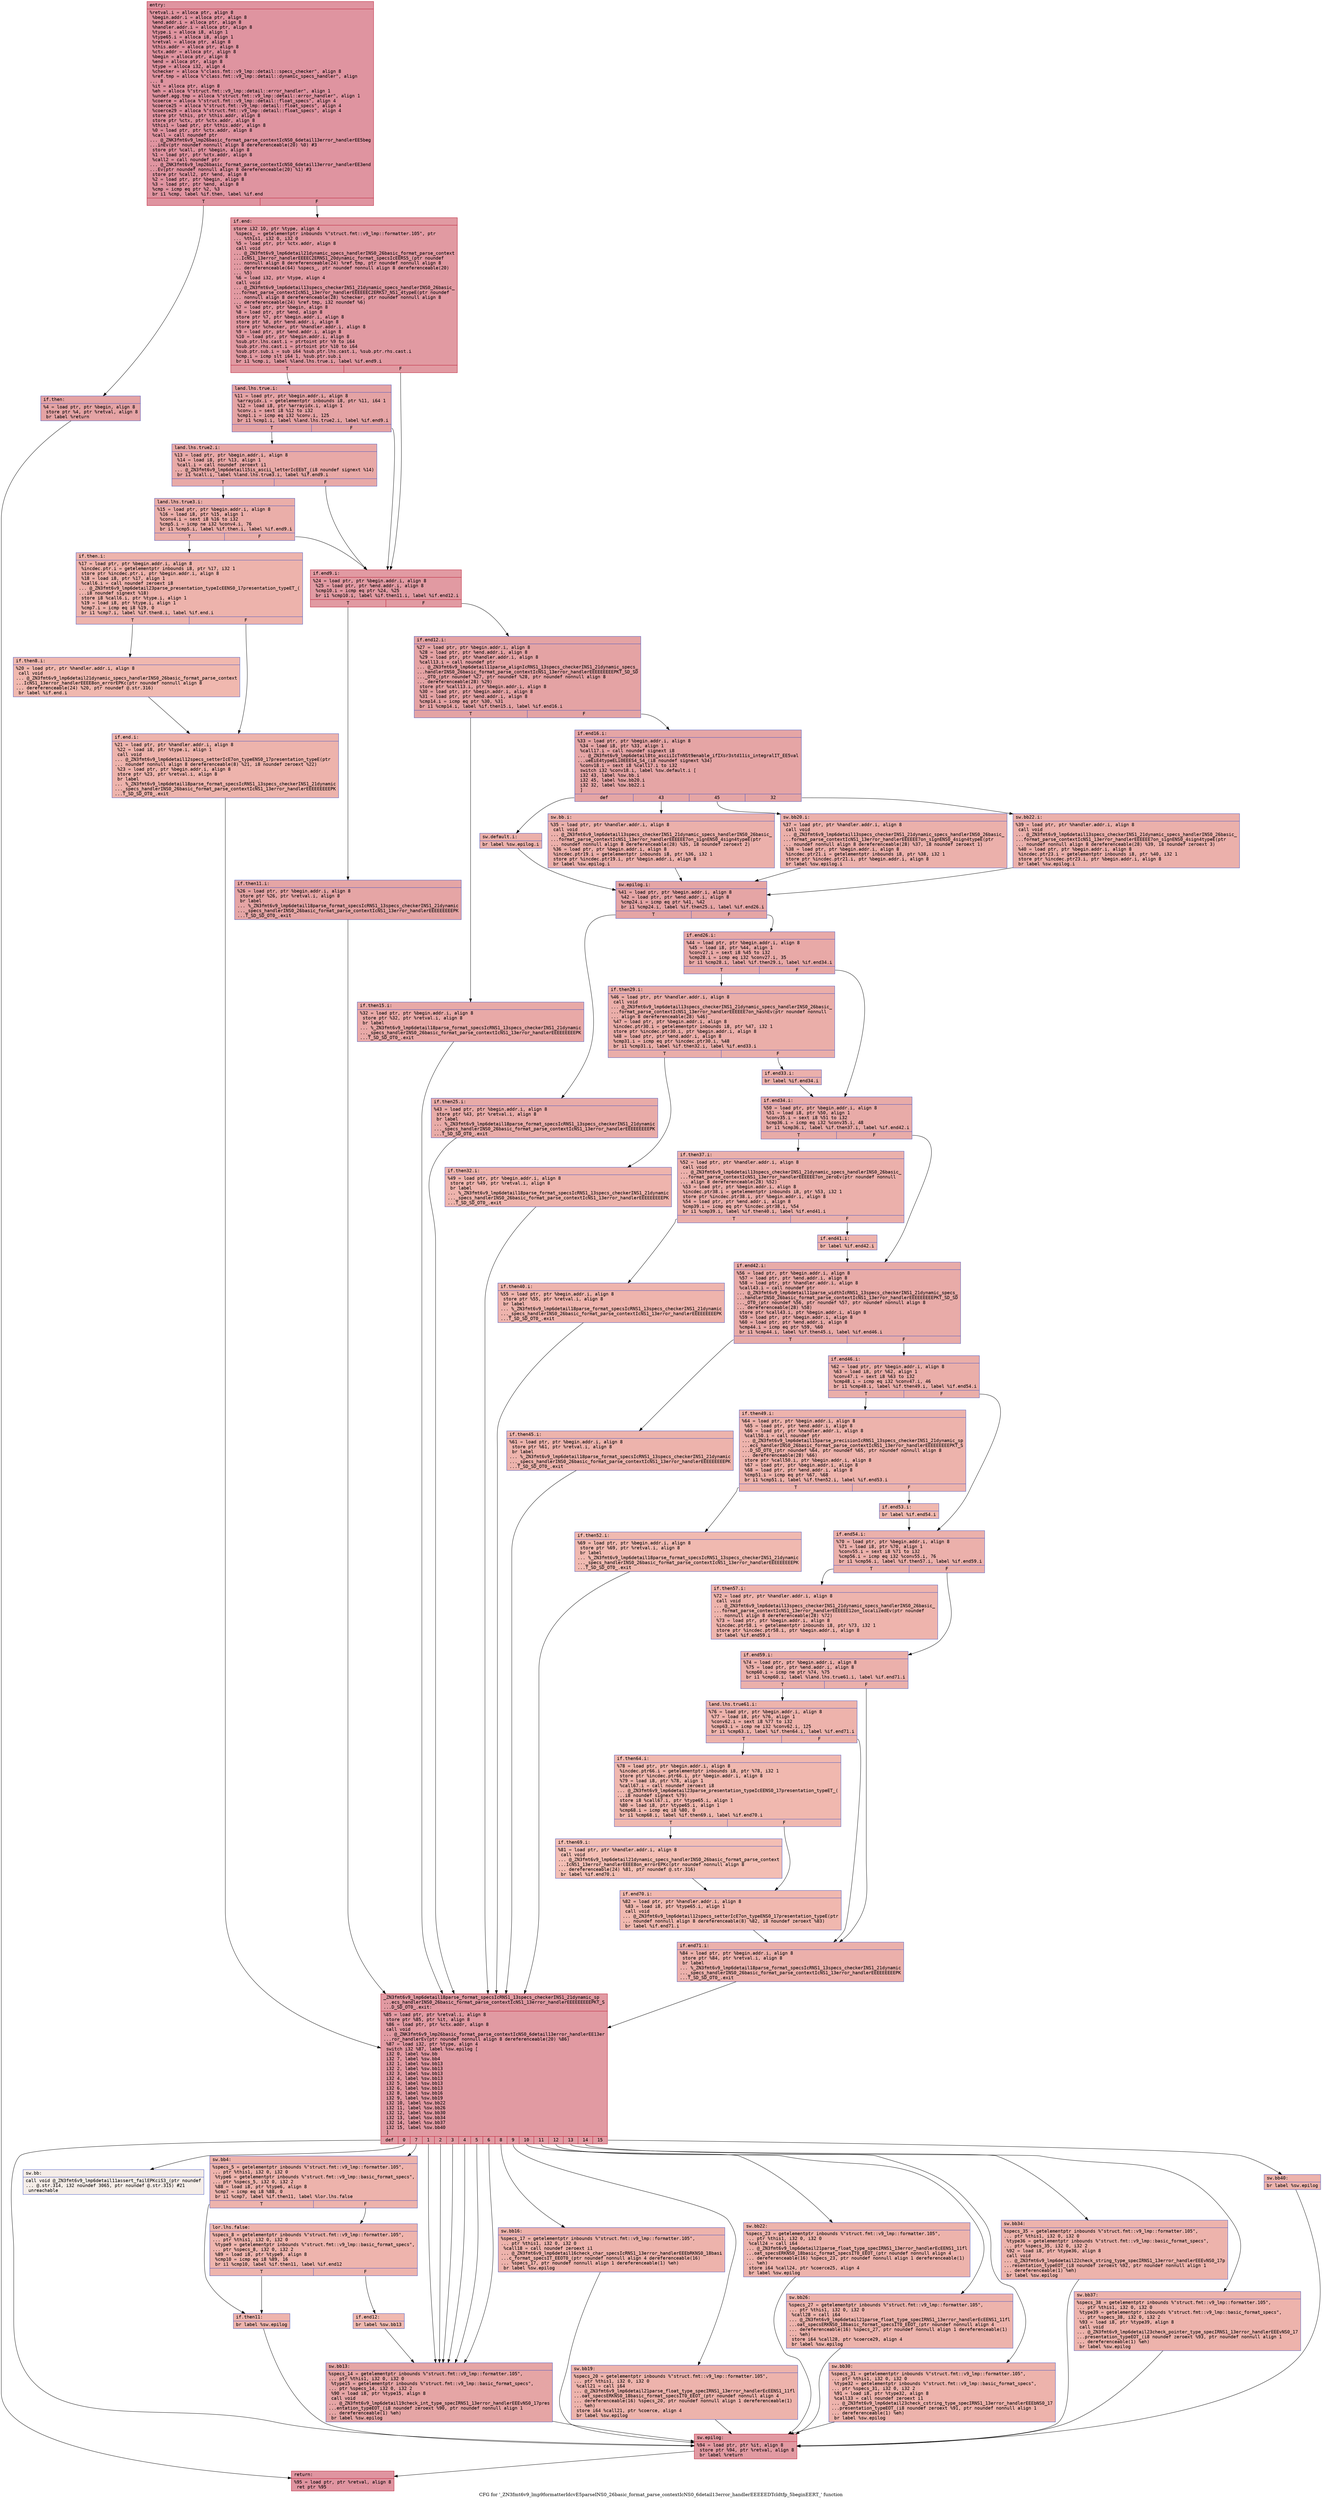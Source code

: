 digraph "CFG for '_ZN3fmt6v9_lmp9formatterIdcvE5parseINS0_26basic_format_parse_contextIcNS0_6detail13error_handlerEEEEEDTcldtfp_5beginEERT_' function" {
	label="CFG for '_ZN3fmt6v9_lmp9formatterIdcvE5parseINS0_26basic_format_parse_contextIcNS0_6detail13error_handlerEEEEEDTcldtfp_5beginEERT_' function";

	Node0x556bfea73120 [shape=record,color="#b70d28ff", style=filled, fillcolor="#b70d2870" fontname="Courier",label="{entry:\l|  %retval.i = alloca ptr, align 8\l  %begin.addr.i = alloca ptr, align 8\l  %end.addr.i = alloca ptr, align 8\l  %handler.addr.i = alloca ptr, align 8\l  %type.i = alloca i8, align 1\l  %type65.i = alloca i8, align 1\l  %retval = alloca ptr, align 8\l  %this.addr = alloca ptr, align 8\l  %ctx.addr = alloca ptr, align 8\l  %begin = alloca ptr, align 8\l  %end = alloca ptr, align 8\l  %type = alloca i32, align 4\l  %checker = alloca %\"class.fmt::v9_lmp::detail::specs_checker\", align 8\l  %ref.tmp = alloca %\"class.fmt::v9_lmp::detail::dynamic_specs_handler\", align\l... 8\l  %it = alloca ptr, align 8\l  %eh = alloca %\"struct.fmt::v9_lmp::detail::error_handler\", align 1\l  %undef.agg.tmp = alloca %\"struct.fmt::v9_lmp::detail::error_handler\", align 1\l  %coerce = alloca %\"struct.fmt::v9_lmp::detail::float_specs\", align 4\l  %coerce25 = alloca %\"struct.fmt::v9_lmp::detail::float_specs\", align 4\l  %coerce29 = alloca %\"struct.fmt::v9_lmp::detail::float_specs\", align 4\l  store ptr %this, ptr %this.addr, align 8\l  store ptr %ctx, ptr %ctx.addr, align 8\l  %this1 = load ptr, ptr %this.addr, align 8\l  %0 = load ptr, ptr %ctx.addr, align 8\l  %call = call noundef ptr\l... @_ZNK3fmt6v9_lmp26basic_format_parse_contextIcNS0_6detail13error_handlerEE5beg\l...inEv(ptr noundef nonnull align 8 dereferenceable(20) %0) #3\l  store ptr %call, ptr %begin, align 8\l  %1 = load ptr, ptr %ctx.addr, align 8\l  %call2 = call noundef ptr\l... @_ZNK3fmt6v9_lmp26basic_format_parse_contextIcNS0_6detail13error_handlerEE3end\l...Ev(ptr noundef nonnull align 8 dereferenceable(20) %1) #3\l  store ptr %call2, ptr %end, align 8\l  %2 = load ptr, ptr %begin, align 8\l  %3 = load ptr, ptr %end, align 8\l  %cmp = icmp eq ptr %2, %3\l  br i1 %cmp, label %if.then, label %if.end\l|{<s0>T|<s1>F}}"];
	Node0x556bfea73120:s0 -> Node0x556bfea74950[tooltip="entry -> if.then\nProbability 37.50%" ];
	Node0x556bfea73120:s1 -> Node0x556bfea749a0[tooltip="entry -> if.end\nProbability 62.50%" ];
	Node0x556bfea74950 [shape=record,color="#3d50c3ff", style=filled, fillcolor="#c32e3170" fontname="Courier",label="{if.then:\l|  %4 = load ptr, ptr %begin, align 8\l  store ptr %4, ptr %retval, align 8\l  br label %return\l}"];
	Node0x556bfea74950 -> Node0x556bfea74b30[tooltip="if.then -> return\nProbability 100.00%" ];
	Node0x556bfea749a0 [shape=record,color="#b70d28ff", style=filled, fillcolor="#bb1b2c70" fontname="Courier",label="{if.end:\l|  store i32 10, ptr %type, align 4\l  %specs_ = getelementptr inbounds %\"struct.fmt::v9_lmp::formatter.105\", ptr\l... %this1, i32 0, i32 0\l  %5 = load ptr, ptr %ctx.addr, align 8\l  call void\l... @_ZN3fmt6v9_lmp6detail21dynamic_specs_handlerINS0_26basic_format_parse_context\l...IcNS1_13error_handlerEEEEC2ERNS1_20dynamic_format_specsIcEERS5_(ptr noundef\l... nonnull align 8 dereferenceable(24) %ref.tmp, ptr noundef nonnull align 8\l... dereferenceable(64) %specs_, ptr noundef nonnull align 8 dereferenceable(20)\l... %5)\l  %6 = load i32, ptr %type, align 4\l  call void\l... @_ZN3fmt6v9_lmp6detail13specs_checkerINS1_21dynamic_specs_handlerINS0_26basic_\l...format_parse_contextIcNS1_13error_handlerEEEEEEC2ERKS7_NS1_4typeE(ptr noundef\l... nonnull align 8 dereferenceable(28) %checker, ptr noundef nonnull align 8\l... dereferenceable(24) %ref.tmp, i32 noundef %6)\l  %7 = load ptr, ptr %begin, align 8\l  %8 = load ptr, ptr %end, align 8\l  store ptr %7, ptr %begin.addr.i, align 8\l  store ptr %8, ptr %end.addr.i, align 8\l  store ptr %checker, ptr %handler.addr.i, align 8\l  %9 = load ptr, ptr %end.addr.i, align 8\l  %10 = load ptr, ptr %begin.addr.i, align 8\l  %sub.ptr.lhs.cast.i = ptrtoint ptr %9 to i64\l  %sub.ptr.rhs.cast.i = ptrtoint ptr %10 to i64\l  %sub.ptr.sub.i = sub i64 %sub.ptr.lhs.cast.i, %sub.ptr.rhs.cast.i\l  %cmp.i = icmp slt i64 1, %sub.ptr.sub.i\l  br i1 %cmp.i, label %land.lhs.true.i, label %if.end9.i\l|{<s0>T|<s1>F}}"];
	Node0x556bfea749a0:s0 -> Node0x556bfea757f0[tooltip="if.end -> land.lhs.true.i\nProbability 50.00%" ];
	Node0x556bfea749a0:s1 -> Node0x556bfea758a0[tooltip="if.end -> if.end9.i\nProbability 50.00%" ];
	Node0x556bfea757f0 [shape=record,color="#3d50c3ff", style=filled, fillcolor="#c32e3170" fontname="Courier",label="{land.lhs.true.i:\l|  %11 = load ptr, ptr %begin.addr.i, align 8\l  %arrayidx.i = getelementptr inbounds i8, ptr %11, i64 1\l  %12 = load i8, ptr %arrayidx.i, align 1\l  %conv.i = sext i8 %12 to i32\l  %cmp1.i = icmp eq i32 %conv.i, 125\l  br i1 %cmp1.i, label %land.lhs.true2.i, label %if.end9.i\l|{<s0>T|<s1>F}}"];
	Node0x556bfea757f0:s0 -> Node0x556bfea75ca0[tooltip="land.lhs.true.i -> land.lhs.true2.i\nProbability 50.00%" ];
	Node0x556bfea757f0:s1 -> Node0x556bfea758a0[tooltip="land.lhs.true.i -> if.end9.i\nProbability 50.00%" ];
	Node0x556bfea75ca0 [shape=record,color="#3d50c3ff", style=filled, fillcolor="#ca3b3770" fontname="Courier",label="{land.lhs.true2.i:\l|  %13 = load ptr, ptr %begin.addr.i, align 8\l  %14 = load i8, ptr %13, align 1\l  %call.i = call noundef zeroext i1\l... @_ZN3fmt6v9_lmp6detail15is_ascii_letterIcEEbT_(i8 noundef signext %14)\l  br i1 %call.i, label %land.lhs.true3.i, label %if.end9.i\l|{<s0>T|<s1>F}}"];
	Node0x556bfea75ca0:s0 -> Node0x556bfea76090[tooltip="land.lhs.true2.i -> land.lhs.true3.i\nProbability 50.00%" ];
	Node0x556bfea75ca0:s1 -> Node0x556bfea758a0[tooltip="land.lhs.true2.i -> if.end9.i\nProbability 50.00%" ];
	Node0x556bfea76090 [shape=record,color="#3d50c3ff", style=filled, fillcolor="#d0473d70" fontname="Courier",label="{land.lhs.true3.i:\l|  %15 = load ptr, ptr %begin.addr.i, align 8\l  %16 = load i8, ptr %15, align 1\l  %conv4.i = sext i8 %16 to i32\l  %cmp5.i = icmp ne i32 %conv4.i, 76\l  br i1 %cmp5.i, label %if.then.i, label %if.end9.i\l|{<s0>T|<s1>F}}"];
	Node0x556bfea76090:s0 -> Node0x556bfea76460[tooltip="land.lhs.true3.i -> if.then.i\nProbability 50.00%" ];
	Node0x556bfea76090:s1 -> Node0x556bfea758a0[tooltip="land.lhs.true3.i -> if.end9.i\nProbability 50.00%" ];
	Node0x556bfea76460 [shape=record,color="#3d50c3ff", style=filled, fillcolor="#d6524470" fontname="Courier",label="{if.then.i:\l|  %17 = load ptr, ptr %begin.addr.i, align 8\l  %incdec.ptr.i = getelementptr inbounds i8, ptr %17, i32 1\l  store ptr %incdec.ptr.i, ptr %begin.addr.i, align 8\l  %18 = load i8, ptr %17, align 1\l  %call6.i = call noundef zeroext i8\l... @_ZN3fmt6v9_lmp6detail23parse_presentation_typeIcEENS0_17presentation_typeET_(\l...i8 noundef signext %18)\l  store i8 %call6.i, ptr %type.i, align 1\l  %19 = load i8, ptr %type.i, align 1\l  %cmp7.i = icmp eq i8 %19, 0\l  br i1 %cmp7.i, label %if.then8.i, label %if.end.i\l|{<s0>T|<s1>F}}"];
	Node0x556bfea76460:s0 -> Node0x556bfea74320[tooltip="if.then.i -> if.then8.i\nProbability 37.50%" ];
	Node0x556bfea76460:s1 -> Node0x556bfea743a0[tooltip="if.then.i -> if.end.i\nProbability 62.50%" ];
	Node0x556bfea74320 [shape=record,color="#3d50c3ff", style=filled, fillcolor="#dc5d4a70" fontname="Courier",label="{if.then8.i:\l|  %20 = load ptr, ptr %handler.addr.i, align 8\l  call void\l... @_ZN3fmt6v9_lmp6detail21dynamic_specs_handlerINS0_26basic_format_parse_context\l...IcNS1_13error_handlerEEEE8on_errorEPKc(ptr noundef nonnull align 8\l... dereferenceable(24) %20, ptr noundef @.str.316)\l  br label %if.end.i\l}"];
	Node0x556bfea74320 -> Node0x556bfea743a0[tooltip="if.then8.i -> if.end.i\nProbability 100.00%" ];
	Node0x556bfea743a0 [shape=record,color="#3d50c3ff", style=filled, fillcolor="#d6524470" fontname="Courier",label="{if.end.i:\l|  %21 = load ptr, ptr %handler.addr.i, align 8\l  %22 = load i8, ptr %type.i, align 1\l  call void\l... @_ZN3fmt6v9_lmp6detail12specs_setterIcE7on_typeENS0_17presentation_typeE(ptr\l... noundef nonnull align 8 dereferenceable(8) %21, i8 noundef zeroext %22)\l  %23 = load ptr, ptr %begin.addr.i, align 8\l  store ptr %23, ptr %retval.i, align 8\l  br label\l... %_ZN3fmt6v9_lmp6detail18parse_format_specsIcRNS1_13specs_checkerINS1_21dynamic\l..._specs_handlerINS0_26basic_format_parse_contextIcNS1_13error_handlerEEEEEEEEEPK\l...T_SD_SD_OT0_.exit\l}"];
	Node0x556bfea743a0 -> Node0x556bfea775d0[tooltip="if.end.i -> _ZN3fmt6v9_lmp6detail18parse_format_specsIcRNS1_13specs_checkerINS1_21dynamic_specs_handlerINS0_26basic_format_parse_contextIcNS1_13error_handlerEEEEEEEEEPKT_SD_SD_OT0_.exit\nProbability 100.00%" ];
	Node0x556bfea758a0 [shape=record,color="#b70d28ff", style=filled, fillcolor="#bb1b2c70" fontname="Courier",label="{if.end9.i:\l|  %24 = load ptr, ptr %begin.addr.i, align 8\l  %25 = load ptr, ptr %end.addr.i, align 8\l  %cmp10.i = icmp eq ptr %24, %25\l  br i1 %cmp10.i, label %if.then11.i, label %if.end12.i\l|{<s0>T|<s1>F}}"];
	Node0x556bfea758a0:s0 -> Node0x556bfea77c70[tooltip="if.end9.i -> if.then11.i\nProbability 37.50%" ];
	Node0x556bfea758a0:s1 -> Node0x556bfea77cf0[tooltip="if.end9.i -> if.end12.i\nProbability 62.50%" ];
	Node0x556bfea77c70 [shape=record,color="#3d50c3ff", style=filled, fillcolor="#c5333470" fontname="Courier",label="{if.then11.i:\l|  %26 = load ptr, ptr %begin.addr.i, align 8\l  store ptr %26, ptr %retval.i, align 8\l  br label\l... %_ZN3fmt6v9_lmp6detail18parse_format_specsIcRNS1_13specs_checkerINS1_21dynamic\l..._specs_handlerINS0_26basic_format_parse_contextIcNS1_13error_handlerEEEEEEEEEPK\l...T_SD_SD_OT0_.exit\l}"];
	Node0x556bfea77c70 -> Node0x556bfea775d0[tooltip="if.then11.i -> _ZN3fmt6v9_lmp6detail18parse_format_specsIcRNS1_13specs_checkerINS1_21dynamic_specs_handlerINS0_26basic_format_parse_contextIcNS1_13error_handlerEEEEEEEEEPKT_SD_SD_OT0_.exit\nProbability 100.00%" ];
	Node0x556bfea77cf0 [shape=record,color="#3d50c3ff", style=filled, fillcolor="#c32e3170" fontname="Courier",label="{if.end12.i:\l|  %27 = load ptr, ptr %begin.addr.i, align 8\l  %28 = load ptr, ptr %end.addr.i, align 8\l  %29 = load ptr, ptr %handler.addr.i, align 8\l  %call13.i = call noundef ptr\l... @_ZN3fmt6v9_lmp6detail11parse_alignIcRNS1_13specs_checkerINS1_21dynamic_specs_\l...handlerINS0_26basic_format_parse_contextIcNS1_13error_handlerEEEEEEEEEPKT_SD_SD\l..._OT0_(ptr noundef %27, ptr noundef %28, ptr noundef nonnull align 8\l... dereferenceable(28) %29)\l  store ptr %call13.i, ptr %begin.addr.i, align 8\l  %30 = load ptr, ptr %begin.addr.i, align 8\l  %31 = load ptr, ptr %end.addr.i, align 8\l  %cmp14.i = icmp eq ptr %30, %31\l  br i1 %cmp14.i, label %if.then15.i, label %if.end16.i\l|{<s0>T|<s1>F}}"];
	Node0x556bfea77cf0:s0 -> Node0x556bfea787e0[tooltip="if.end12.i -> if.then15.i\nProbability 37.50%" ];
	Node0x556bfea77cf0:s1 -> Node0x556bfea78860[tooltip="if.end12.i -> if.end16.i\nProbability 62.50%" ];
	Node0x556bfea787e0 [shape=record,color="#3d50c3ff", style=filled, fillcolor="#ca3b3770" fontname="Courier",label="{if.then15.i:\l|  %32 = load ptr, ptr %begin.addr.i, align 8\l  store ptr %32, ptr %retval.i, align 8\l  br label\l... %_ZN3fmt6v9_lmp6detail18parse_format_specsIcRNS1_13specs_checkerINS1_21dynamic\l..._specs_handlerINS0_26basic_format_parse_contextIcNS1_13error_handlerEEEEEEEEEPK\l...T_SD_SD_OT0_.exit\l}"];
	Node0x556bfea787e0 -> Node0x556bfea775d0[tooltip="if.then15.i -> _ZN3fmt6v9_lmp6detail18parse_format_specsIcRNS1_13specs_checkerINS1_21dynamic_specs_handlerINS0_26basic_format_parse_contextIcNS1_13error_handlerEEEEEEEEEPKT_SD_SD_OT0_.exit\nProbability 100.00%" ];
	Node0x556bfea78860 [shape=record,color="#3d50c3ff", style=filled, fillcolor="#c5333470" fontname="Courier",label="{if.end16.i:\l|  %33 = load ptr, ptr %begin.addr.i, align 8\l  %34 = load i8, ptr %33, align 1\l  %call17.i = call noundef signext i8\l... @_ZN3fmt6v9_lmp6detail8to_asciiIcTnNSt9enable_ifIXsr3std11is_integralIT_EE5val\l...ueEiE4typeELi0EEES4_S4_(i8 noundef signext %34)\l  %conv18.i = sext i8 %call17.i to i32\l  switch i32 %conv18.i, label %sw.default.i [\l    i32 43, label %sw.bb.i\l    i32 45, label %sw.bb20.i\l    i32 32, label %sw.bb22.i\l  ]\l|{<s0>def|<s1>43|<s2>45|<s3>32}}"];
	Node0x556bfea78860:s0 -> Node0x556bfea79690[tooltip="if.end16.i -> sw.default.i\nProbability 25.00%" ];
	Node0x556bfea78860:s1 -> Node0x556bfea79710[tooltip="if.end16.i -> sw.bb.i\nProbability 25.00%" ];
	Node0x556bfea78860:s2 -> Node0x556bfea797c0[tooltip="if.end16.i -> sw.bb20.i\nProbability 25.00%" ];
	Node0x556bfea78860:s3 -> Node0x556bfea798a0[tooltip="if.end16.i -> sw.bb22.i\nProbability 25.00%" ];
	Node0x556bfea79710 [shape=record,color="#3d50c3ff", style=filled, fillcolor="#d24b4070" fontname="Courier",label="{sw.bb.i:\l|  %35 = load ptr, ptr %handler.addr.i, align 8\l  call void\l... @_ZN3fmt6v9_lmp6detail13specs_checkerINS1_21dynamic_specs_handlerINS0_26basic_\l...format_parse_contextIcNS1_13error_handlerEEEEEE7on_signENS0_4sign4typeE(ptr\l... noundef nonnull align 8 dereferenceable(28) %35, i8 noundef zeroext 2)\l  %36 = load ptr, ptr %begin.addr.i, align 8\l  %incdec.ptr19.i = getelementptr inbounds i8, ptr %36, i32 1\l  store ptr %incdec.ptr19.i, ptr %begin.addr.i, align 8\l  br label %sw.epilog.i\l}"];
	Node0x556bfea79710 -> Node0x556bfea79e30[tooltip="sw.bb.i -> sw.epilog.i\nProbability 100.00%" ];
	Node0x556bfea797c0 [shape=record,color="#3d50c3ff", style=filled, fillcolor="#d24b4070" fontname="Courier",label="{sw.bb20.i:\l|  %37 = load ptr, ptr %handler.addr.i, align 8\l  call void\l... @_ZN3fmt6v9_lmp6detail13specs_checkerINS1_21dynamic_specs_handlerINS0_26basic_\l...format_parse_contextIcNS1_13error_handlerEEEEEE7on_signENS0_4sign4typeE(ptr\l... noundef nonnull align 8 dereferenceable(28) %37, i8 noundef zeroext 1)\l  %38 = load ptr, ptr %begin.addr.i, align 8\l  %incdec.ptr21.i = getelementptr inbounds i8, ptr %38, i32 1\l  store ptr %incdec.ptr21.i, ptr %begin.addr.i, align 8\l  br label %sw.epilog.i\l}"];
	Node0x556bfea797c0 -> Node0x556bfea79e30[tooltip="sw.bb20.i -> sw.epilog.i\nProbability 100.00%" ];
	Node0x556bfea798a0 [shape=record,color="#3d50c3ff", style=filled, fillcolor="#d24b4070" fontname="Courier",label="{sw.bb22.i:\l|  %39 = load ptr, ptr %handler.addr.i, align 8\l  call void\l... @_ZN3fmt6v9_lmp6detail13specs_checkerINS1_21dynamic_specs_handlerINS0_26basic_\l...format_parse_contextIcNS1_13error_handlerEEEEEE7on_signENS0_4sign4typeE(ptr\l... noundef nonnull align 8 dereferenceable(28) %39, i8 noundef zeroext 3)\l  %40 = load ptr, ptr %begin.addr.i, align 8\l  %incdec.ptr23.i = getelementptr inbounds i8, ptr %40, i32 1\l  store ptr %incdec.ptr23.i, ptr %begin.addr.i, align 8\l  br label %sw.epilog.i\l}"];
	Node0x556bfea798a0 -> Node0x556bfea79e30[tooltip="sw.bb22.i -> sw.epilog.i\nProbability 100.00%" ];
	Node0x556bfea79690 [shape=record,color="#3d50c3ff", style=filled, fillcolor="#d24b4070" fontname="Courier",label="{sw.default.i:\l|  br label %sw.epilog.i\l}"];
	Node0x556bfea79690 -> Node0x556bfea79e30[tooltip="sw.default.i -> sw.epilog.i\nProbability 100.00%" ];
	Node0x556bfea79e30 [shape=record,color="#3d50c3ff", style=filled, fillcolor="#c5333470" fontname="Courier",label="{sw.epilog.i:\l|  %41 = load ptr, ptr %begin.addr.i, align 8\l  %42 = load ptr, ptr %end.addr.i, align 8\l  %cmp24.i = icmp eq ptr %41, %42\l  br i1 %cmp24.i, label %if.then25.i, label %if.end26.i\l|{<s0>T|<s1>F}}"];
	Node0x556bfea79e30:s0 -> Node0x556bfea7a8d0[tooltip="sw.epilog.i -> if.then25.i\nProbability 37.50%" ];
	Node0x556bfea79e30:s1 -> Node0x556bfea7a950[tooltip="sw.epilog.i -> if.end26.i\nProbability 62.50%" ];
	Node0x556bfea7a8d0 [shape=record,color="#3d50c3ff", style=filled, fillcolor="#cc403a70" fontname="Courier",label="{if.then25.i:\l|  %43 = load ptr, ptr %begin.addr.i, align 8\l  store ptr %43, ptr %retval.i, align 8\l  br label\l... %_ZN3fmt6v9_lmp6detail18parse_format_specsIcRNS1_13specs_checkerINS1_21dynamic\l..._specs_handlerINS0_26basic_format_parse_contextIcNS1_13error_handlerEEEEEEEEEPK\l...T_SD_SD_OT0_.exit\l}"];
	Node0x556bfea7a8d0 -> Node0x556bfea775d0[tooltip="if.then25.i -> _ZN3fmt6v9_lmp6detail18parse_format_specsIcRNS1_13specs_checkerINS1_21dynamic_specs_handlerINS0_26basic_format_parse_contextIcNS1_13error_handlerEEEEEEEEEPKT_SD_SD_OT0_.exit\nProbability 100.00%" ];
	Node0x556bfea7a950 [shape=record,color="#3d50c3ff", style=filled, fillcolor="#ca3b3770" fontname="Courier",label="{if.end26.i:\l|  %44 = load ptr, ptr %begin.addr.i, align 8\l  %45 = load i8, ptr %44, align 1\l  %conv27.i = sext i8 %45 to i32\l  %cmp28.i = icmp eq i32 %conv27.i, 35\l  br i1 %cmp28.i, label %if.then29.i, label %if.end34.i\l|{<s0>T|<s1>F}}"];
	Node0x556bfea7a950:s0 -> Node0x556bfea7afc0[tooltip="if.end26.i -> if.then29.i\nProbability 50.00%" ];
	Node0x556bfea7a950:s1 -> Node0x556bfea7b040[tooltip="if.end26.i -> if.end34.i\nProbability 50.00%" ];
	Node0x556bfea7afc0 [shape=record,color="#3d50c3ff", style=filled, fillcolor="#d0473d70" fontname="Courier",label="{if.then29.i:\l|  %46 = load ptr, ptr %handler.addr.i, align 8\l  call void\l... @_ZN3fmt6v9_lmp6detail13specs_checkerINS1_21dynamic_specs_handlerINS0_26basic_\l...format_parse_contextIcNS1_13error_handlerEEEEEE7on_hashEv(ptr noundef nonnull\l... align 8 dereferenceable(28) %46)\l  %47 = load ptr, ptr %begin.addr.i, align 8\l  %incdec.ptr30.i = getelementptr inbounds i8, ptr %47, i32 1\l  store ptr %incdec.ptr30.i, ptr %begin.addr.i, align 8\l  %48 = load ptr, ptr %end.addr.i, align 8\l  %cmp31.i = icmp eq ptr %incdec.ptr30.i, %48\l  br i1 %cmp31.i, label %if.then32.i, label %if.end33.i\l|{<s0>T|<s1>F}}"];
	Node0x556bfea7afc0:s0 -> Node0x556bfea7bf20[tooltip="if.then29.i -> if.then32.i\nProbability 37.50%" ];
	Node0x556bfea7afc0:s1 -> Node0x556bfea7bfa0[tooltip="if.then29.i -> if.end33.i\nProbability 62.50%" ];
	Node0x556bfea7bf20 [shape=record,color="#3d50c3ff", style=filled, fillcolor="#d8564670" fontname="Courier",label="{if.then32.i:\l|  %49 = load ptr, ptr %begin.addr.i, align 8\l  store ptr %49, ptr %retval.i, align 8\l  br label\l... %_ZN3fmt6v9_lmp6detail18parse_format_specsIcRNS1_13specs_checkerINS1_21dynamic\l..._specs_handlerINS0_26basic_format_parse_contextIcNS1_13error_handlerEEEEEEEEEPK\l...T_SD_SD_OT0_.exit\l}"];
	Node0x556bfea7bf20 -> Node0x556bfea775d0[tooltip="if.then32.i -> _ZN3fmt6v9_lmp6detail18parse_format_specsIcRNS1_13specs_checkerINS1_21dynamic_specs_handlerINS0_26basic_format_parse_contextIcNS1_13error_handlerEEEEEEEEEPKT_SD_SD_OT0_.exit\nProbability 100.00%" ];
	Node0x556bfea7bfa0 [shape=record,color="#3d50c3ff", style=filled, fillcolor="#d24b4070" fontname="Courier",label="{if.end33.i:\l|  br label %if.end34.i\l}"];
	Node0x556bfea7bfa0 -> Node0x556bfea7b040[tooltip="if.end33.i -> if.end34.i\nProbability 100.00%" ];
	Node0x556bfea7b040 [shape=record,color="#3d50c3ff", style=filled, fillcolor="#cc403a70" fontname="Courier",label="{if.end34.i:\l|  %50 = load ptr, ptr %begin.addr.i, align 8\l  %51 = load i8, ptr %50, align 1\l  %conv35.i = sext i8 %51 to i32\l  %cmp36.i = icmp eq i32 %conv35.i, 48\l  br i1 %cmp36.i, label %if.then37.i, label %if.end42.i\l|{<s0>T|<s1>F}}"];
	Node0x556bfea7b040:s0 -> Node0x556bfea7c520[tooltip="if.end34.i -> if.then37.i\nProbability 50.00%" ];
	Node0x556bfea7b040:s1 -> Node0x556bfea7c5a0[tooltip="if.end34.i -> if.end42.i\nProbability 50.00%" ];
	Node0x556bfea7c520 [shape=record,color="#3d50c3ff", style=filled, fillcolor="#d24b4070" fontname="Courier",label="{if.then37.i:\l|  %52 = load ptr, ptr %handler.addr.i, align 8\l  call void\l... @_ZN3fmt6v9_lmp6detail13specs_checkerINS1_21dynamic_specs_handlerINS0_26basic_\l...format_parse_contextIcNS1_13error_handlerEEEEEE7on_zeroEv(ptr noundef nonnull\l... align 8 dereferenceable(28) %52)\l  %53 = load ptr, ptr %begin.addr.i, align 8\l  %incdec.ptr38.i = getelementptr inbounds i8, ptr %53, i32 1\l  store ptr %incdec.ptr38.i, ptr %begin.addr.i, align 8\l  %54 = load ptr, ptr %end.addr.i, align 8\l  %cmp39.i = icmp eq ptr %incdec.ptr38.i, %54\l  br i1 %cmp39.i, label %if.then40.i, label %if.end41.i\l|{<s0>T|<s1>F}}"];
	Node0x556bfea7c520:s0 -> Node0x556bfea7cc70[tooltip="if.then37.i -> if.then40.i\nProbability 37.50%" ];
	Node0x556bfea7c520:s1 -> Node0x556bfea7ccf0[tooltip="if.then37.i -> if.end41.i\nProbability 62.50%" ];
	Node0x556bfea7cc70 [shape=record,color="#3d50c3ff", style=filled, fillcolor="#d8564670" fontname="Courier",label="{if.then40.i:\l|  %55 = load ptr, ptr %begin.addr.i, align 8\l  store ptr %55, ptr %retval.i, align 8\l  br label\l... %_ZN3fmt6v9_lmp6detail18parse_format_specsIcRNS1_13specs_checkerINS1_21dynamic\l..._specs_handlerINS0_26basic_format_parse_contextIcNS1_13error_handlerEEEEEEEEEPK\l...T_SD_SD_OT0_.exit\l}"];
	Node0x556bfea7cc70 -> Node0x556bfea775d0[tooltip="if.then40.i -> _ZN3fmt6v9_lmp6detail18parse_format_specsIcRNS1_13specs_checkerINS1_21dynamic_specs_handlerINS0_26basic_format_parse_contextIcNS1_13error_handlerEEEEEEEEEPKT_SD_SD_OT0_.exit\nProbability 100.00%" ];
	Node0x556bfea7ccf0 [shape=record,color="#3d50c3ff", style=filled, fillcolor="#d6524470" fontname="Courier",label="{if.end41.i:\l|  br label %if.end42.i\l}"];
	Node0x556bfea7ccf0 -> Node0x556bfea7c5a0[tooltip="if.end41.i -> if.end42.i\nProbability 100.00%" ];
	Node0x556bfea7c5a0 [shape=record,color="#3d50c3ff", style=filled, fillcolor="#cc403a70" fontname="Courier",label="{if.end42.i:\l|  %56 = load ptr, ptr %begin.addr.i, align 8\l  %57 = load ptr, ptr %end.addr.i, align 8\l  %58 = load ptr, ptr %handler.addr.i, align 8\l  %call43.i = call noundef ptr\l... @_ZN3fmt6v9_lmp6detail11parse_widthIcRNS1_13specs_checkerINS1_21dynamic_specs_\l...handlerINS0_26basic_format_parse_contextIcNS1_13error_handlerEEEEEEEEEPKT_SD_SD\l..._OT0_(ptr noundef %56, ptr noundef %57, ptr noundef nonnull align 8\l... dereferenceable(28) %58)\l  store ptr %call43.i, ptr %begin.addr.i, align 8\l  %59 = load ptr, ptr %begin.addr.i, align 8\l  %60 = load ptr, ptr %end.addr.i, align 8\l  %cmp44.i = icmp eq ptr %59, %60\l  br i1 %cmp44.i, label %if.then45.i, label %if.end46.i\l|{<s0>T|<s1>F}}"];
	Node0x556bfea7c5a0:s0 -> Node0x556bfea7d7b0[tooltip="if.end42.i -> if.then45.i\nProbability 37.50%" ];
	Node0x556bfea7c5a0:s1 -> Node0x556bfea7d830[tooltip="if.end42.i -> if.end46.i\nProbability 62.50%" ];
	Node0x556bfea7d7b0 [shape=record,color="#3d50c3ff", style=filled, fillcolor="#d6524470" fontname="Courier",label="{if.then45.i:\l|  %61 = load ptr, ptr %begin.addr.i, align 8\l  store ptr %61, ptr %retval.i, align 8\l  br label\l... %_ZN3fmt6v9_lmp6detail18parse_format_specsIcRNS1_13specs_checkerINS1_21dynamic\l..._specs_handlerINS0_26basic_format_parse_contextIcNS1_13error_handlerEEEEEEEEEPK\l...T_SD_SD_OT0_.exit\l}"];
	Node0x556bfea7d7b0 -> Node0x556bfea775d0[tooltip="if.then45.i -> _ZN3fmt6v9_lmp6detail18parse_format_specsIcRNS1_13specs_checkerINS1_21dynamic_specs_handlerINS0_26basic_format_parse_contextIcNS1_13error_handlerEEEEEEEEEPKT_SD_SD_OT0_.exit\nProbability 100.00%" ];
	Node0x556bfea7d830 [shape=record,color="#3d50c3ff", style=filled, fillcolor="#d0473d70" fontname="Courier",label="{if.end46.i:\l|  %62 = load ptr, ptr %begin.addr.i, align 8\l  %63 = load i8, ptr %62, align 1\l  %conv47.i = sext i8 %63 to i32\l  %cmp48.i = icmp eq i32 %conv47.i, 46\l  br i1 %cmp48.i, label %if.then49.i, label %if.end54.i\l|{<s0>T|<s1>F}}"];
	Node0x556bfea7d830:s0 -> Node0x556bfea7dc70[tooltip="if.end46.i -> if.then49.i\nProbability 50.00%" ];
	Node0x556bfea7d830:s1 -> Node0x556bfea7dcf0[tooltip="if.end46.i -> if.end54.i\nProbability 50.00%" ];
	Node0x556bfea7dc70 [shape=record,color="#3d50c3ff", style=filled, fillcolor="#d6524470" fontname="Courier",label="{if.then49.i:\l|  %64 = load ptr, ptr %begin.addr.i, align 8\l  %65 = load ptr, ptr %end.addr.i, align 8\l  %66 = load ptr, ptr %handler.addr.i, align 8\l  %call50.i = call noundef ptr\l... @_ZN3fmt6v9_lmp6detail15parse_precisionIcRNS1_13specs_checkerINS1_21dynamic_sp\l...ecs_handlerINS0_26basic_format_parse_contextIcNS1_13error_handlerEEEEEEEEEPKT_S\l...D_SD_OT0_(ptr noundef %64, ptr noundef %65, ptr noundef nonnull align 8\l... dereferenceable(28) %66)\l  store ptr %call50.i, ptr %begin.addr.i, align 8\l  %67 = load ptr, ptr %begin.addr.i, align 8\l  %68 = load ptr, ptr %end.addr.i, align 8\l  %cmp51.i = icmp eq ptr %67, %68\l  br i1 %cmp51.i, label %if.then52.i, label %if.end53.i\l|{<s0>T|<s1>F}}"];
	Node0x556bfea7dc70:s0 -> Node0x556bfea76e20[tooltip="if.then49.i -> if.then52.i\nProbability 37.50%" ];
	Node0x556bfea7dc70:s1 -> Node0x556bfea76f00[tooltip="if.then49.i -> if.end53.i\nProbability 62.50%" ];
	Node0x556bfea76e20 [shape=record,color="#3d50c3ff", style=filled, fillcolor="#de614d70" fontname="Courier",label="{if.then52.i:\l|  %69 = load ptr, ptr %begin.addr.i, align 8\l  store ptr %69, ptr %retval.i, align 8\l  br label\l... %_ZN3fmt6v9_lmp6detail18parse_format_specsIcRNS1_13specs_checkerINS1_21dynamic\l..._specs_handlerINS0_26basic_format_parse_contextIcNS1_13error_handlerEEEEEEEEEPK\l...T_SD_SD_OT0_.exit\l}"];
	Node0x556bfea76e20 -> Node0x556bfea775d0[tooltip="if.then52.i -> _ZN3fmt6v9_lmp6detail18parse_format_specsIcRNS1_13specs_checkerINS1_21dynamic_specs_handlerINS0_26basic_format_parse_contextIcNS1_13error_handlerEEEEEEEEEPKT_SD_SD_OT0_.exit\nProbability 100.00%" ];
	Node0x556bfea76f00 [shape=record,color="#3d50c3ff", style=filled, fillcolor="#dc5d4a70" fontname="Courier",label="{if.end53.i:\l|  br label %if.end54.i\l}"];
	Node0x556bfea76f00 -> Node0x556bfea7dcf0[tooltip="if.end53.i -> if.end54.i\nProbability 100.00%" ];
	Node0x556bfea7dcf0 [shape=record,color="#3d50c3ff", style=filled, fillcolor="#d24b4070" fontname="Courier",label="{if.end54.i:\l|  %70 = load ptr, ptr %begin.addr.i, align 8\l  %71 = load i8, ptr %70, align 1\l  %conv55.i = sext i8 %71 to i32\l  %cmp56.i = icmp eq i32 %conv55.i, 76\l  br i1 %cmp56.i, label %if.then57.i, label %if.end59.i\l|{<s0>T|<s1>F}}"];
	Node0x556bfea7dcf0:s0 -> Node0x556bfea7f140[tooltip="if.end54.i -> if.then57.i\nProbability 50.00%" ];
	Node0x556bfea7dcf0:s1 -> Node0x556bfea7f1c0[tooltip="if.end54.i -> if.end59.i\nProbability 50.00%" ];
	Node0x556bfea7f140 [shape=record,color="#3d50c3ff", style=filled, fillcolor="#d8564670" fontname="Courier",label="{if.then57.i:\l|  %72 = load ptr, ptr %handler.addr.i, align 8\l  call void\l... @_ZN3fmt6v9_lmp6detail13specs_checkerINS1_21dynamic_specs_handlerINS0_26basic_\l...format_parse_contextIcNS1_13error_handlerEEEEEE12on_localizedEv(ptr noundef\l... nonnull align 8 dereferenceable(28) %72)\l  %73 = load ptr, ptr %begin.addr.i, align 8\l  %incdec.ptr58.i = getelementptr inbounds i8, ptr %73, i32 1\l  store ptr %incdec.ptr58.i, ptr %begin.addr.i, align 8\l  br label %if.end59.i\l}"];
	Node0x556bfea7f140 -> Node0x556bfea7f1c0[tooltip="if.then57.i -> if.end59.i\nProbability 100.00%" ];
	Node0x556bfea7f1c0 [shape=record,color="#3d50c3ff", style=filled, fillcolor="#d24b4070" fontname="Courier",label="{if.end59.i:\l|  %74 = load ptr, ptr %begin.addr.i, align 8\l  %75 = load ptr, ptr %end.addr.i, align 8\l  %cmp60.i = icmp ne ptr %74, %75\l  br i1 %cmp60.i, label %land.lhs.true61.i, label %if.end71.i\l|{<s0>T|<s1>F}}"];
	Node0x556bfea7f1c0:s0 -> Node0x556bfea7f9c0[tooltip="if.end59.i -> land.lhs.true61.i\nProbability 62.50%" ];
	Node0x556bfea7f1c0:s1 -> Node0x556bfea7fa60[tooltip="if.end59.i -> if.end71.i\nProbability 37.50%" ];
	Node0x556bfea7f9c0 [shape=record,color="#3d50c3ff", style=filled, fillcolor="#d6524470" fontname="Courier",label="{land.lhs.true61.i:\l|  %76 = load ptr, ptr %begin.addr.i, align 8\l  %77 = load i8, ptr %76, align 1\l  %conv62.i = sext i8 %77 to i32\l  %cmp63.i = icmp ne i32 %conv62.i, 125\l  br i1 %cmp63.i, label %if.then64.i, label %if.end71.i\l|{<s0>T|<s1>F}}"];
	Node0x556bfea7f9c0:s0 -> Node0x556bfea7fdc0[tooltip="land.lhs.true61.i -> if.then64.i\nProbability 50.00%" ];
	Node0x556bfea7f9c0:s1 -> Node0x556bfea7fa60[tooltip="land.lhs.true61.i -> if.end71.i\nProbability 50.00%" ];
	Node0x556bfea7fdc0 [shape=record,color="#3d50c3ff", style=filled, fillcolor="#dc5d4a70" fontname="Courier",label="{if.then64.i:\l|  %78 = load ptr, ptr %begin.addr.i, align 8\l  %incdec.ptr66.i = getelementptr inbounds i8, ptr %78, i32 1\l  store ptr %incdec.ptr66.i, ptr %begin.addr.i, align 8\l  %79 = load i8, ptr %78, align 1\l  %call67.i = call noundef zeroext i8\l... @_ZN3fmt6v9_lmp6detail23parse_presentation_typeIcEENS0_17presentation_typeET_(\l...i8 noundef signext %79)\l  store i8 %call67.i, ptr %type65.i, align 1\l  %80 = load i8, ptr %type65.i, align 1\l  %cmp68.i = icmp eq i8 %80, 0\l  br i1 %cmp68.i, label %if.then69.i, label %if.end70.i\l|{<s0>T|<s1>F}}"];
	Node0x556bfea7fdc0:s0 -> Node0x556bfea80480[tooltip="if.then64.i -> if.then69.i\nProbability 37.50%" ];
	Node0x556bfea7fdc0:s1 -> Node0x556bfea80500[tooltip="if.then64.i -> if.end70.i\nProbability 62.50%" ];
	Node0x556bfea80480 [shape=record,color="#3d50c3ff", style=filled, fillcolor="#e36c5570" fontname="Courier",label="{if.then69.i:\l|  %81 = load ptr, ptr %handler.addr.i, align 8\l  call void\l... @_ZN3fmt6v9_lmp6detail21dynamic_specs_handlerINS0_26basic_format_parse_context\l...IcNS1_13error_handlerEEEE8on_errorEPKc(ptr noundef nonnull align 8\l... dereferenceable(24) %81, ptr noundef @.str.316)\l  br label %if.end70.i\l}"];
	Node0x556bfea80480 -> Node0x556bfea80500[tooltip="if.then69.i -> if.end70.i\nProbability 100.00%" ];
	Node0x556bfea80500 [shape=record,color="#3d50c3ff", style=filled, fillcolor="#dc5d4a70" fontname="Courier",label="{if.end70.i:\l|  %82 = load ptr, ptr %handler.addr.i, align 8\l  %83 = load i8, ptr %type65.i, align 1\l  call void\l... @_ZN3fmt6v9_lmp6detail12specs_setterIcE7on_typeENS0_17presentation_typeE(ptr\l... noundef nonnull align 8 dereferenceable(8) %82, i8 noundef zeroext %83)\l  br label %if.end71.i\l}"];
	Node0x556bfea80500 -> Node0x556bfea7fa60[tooltip="if.end70.i -> if.end71.i\nProbability 100.00%" ];
	Node0x556bfea7fa60 [shape=record,color="#3d50c3ff", style=filled, fillcolor="#d24b4070" fontname="Courier",label="{if.end71.i:\l|  %84 = load ptr, ptr %begin.addr.i, align 8\l  store ptr %84, ptr %retval.i, align 8\l  br label\l... %_ZN3fmt6v9_lmp6detail18parse_format_specsIcRNS1_13specs_checkerINS1_21dynamic\l..._specs_handlerINS0_26basic_format_parse_contextIcNS1_13error_handlerEEEEEEEEEPK\l...T_SD_SD_OT0_.exit\l}"];
	Node0x556bfea7fa60 -> Node0x556bfea775d0[tooltip="if.end71.i -> _ZN3fmt6v9_lmp6detail18parse_format_specsIcRNS1_13specs_checkerINS1_21dynamic_specs_handlerINS0_26basic_format_parse_contextIcNS1_13error_handlerEEEEEEEEEPKT_SD_SD_OT0_.exit\nProbability 100.00%" ];
	Node0x556bfea775d0 [shape=record,color="#b70d28ff", style=filled, fillcolor="#bb1b2c70" fontname="Courier",label="{_ZN3fmt6v9_lmp6detail18parse_format_specsIcRNS1_13specs_checkerINS1_21dynamic_sp\l...ecs_handlerINS0_26basic_format_parse_contextIcNS1_13error_handlerEEEEEEEEEPKT_S\l...D_SD_OT0_.exit:\l|  %85 = load ptr, ptr %retval.i, align 8\l  store ptr %85, ptr %it, align 8\l  %86 = load ptr, ptr %ctx.addr, align 8\l  call void\l... @_ZNK3fmt6v9_lmp26basic_format_parse_contextIcNS0_6detail13error_handlerEE13er\l...ror_handlerEv(ptr noundef nonnull align 8 dereferenceable(20) %86)\l  %87 = load i32, ptr %type, align 4\l  switch i32 %87, label %sw.epilog [\l    i32 0, label %sw.bb\l    i32 7, label %sw.bb4\l    i32 1, label %sw.bb13\l    i32 2, label %sw.bb13\l    i32 3, label %sw.bb13\l    i32 4, label %sw.bb13\l    i32 5, label %sw.bb13\l    i32 6, label %sw.bb13\l    i32 8, label %sw.bb16\l    i32 9, label %sw.bb19\l    i32 10, label %sw.bb22\l    i32 11, label %sw.bb26\l    i32 12, label %sw.bb30\l    i32 13, label %sw.bb34\l    i32 14, label %sw.bb37\l    i32 15, label %sw.bb40\l  ]\l|{<s0>def|<s1>0|<s2>7|<s3>1|<s4>2|<s5>3|<s6>4|<s7>5|<s8>6|<s9>8|<s10>9|<s11>10|<s12>11|<s13>12|<s14>13|<s15>14|<s16>15}}"];
	Node0x556bfea775d0:s0 -> Node0x556bfea810f0[tooltip="_ZN3fmt6v9_lmp6detail18parse_format_specsIcRNS1_13specs_checkerINS1_21dynamic_specs_handlerINS0_26basic_format_parse_contextIcNS1_13error_handlerEEEEEEEEEPKT_SD_SD_OT0_.exit -> sw.epilog\nProbability 6.25%" ];
	Node0x556bfea775d0:s1 -> Node0x556bfea81170[tooltip="_ZN3fmt6v9_lmp6detail18parse_format_specsIcRNS1_13specs_checkerINS1_21dynamic_specs_handlerINS0_26basic_format_parse_contextIcNS1_13error_handlerEEEEEEEEEPKT_SD_SD_OT0_.exit -> sw.bb\nProbability 0.00%" ];
	Node0x556bfea775d0:s2 -> Node0x556bfea811c0[tooltip="_ZN3fmt6v9_lmp6detail18parse_format_specsIcRNS1_13specs_checkerINS1_21dynamic_specs_handlerINS0_26basic_format_parse_contextIcNS1_13error_handlerEEEEEEEEEPKT_SD_SD_OT0_.exit -> sw.bb4\nProbability 6.25%" ];
	Node0x556bfea775d0:s3 -> Node0x556bfea81210[tooltip="_ZN3fmt6v9_lmp6detail18parse_format_specsIcRNS1_13specs_checkerINS1_21dynamic_specs_handlerINS0_26basic_format_parse_contextIcNS1_13error_handlerEEEEEEEEEPKT_SD_SD_OT0_.exit -> sw.bb13\nProbability 37.50%" ];
	Node0x556bfea775d0:s4 -> Node0x556bfea81210[tooltip="_ZN3fmt6v9_lmp6detail18parse_format_specsIcRNS1_13specs_checkerINS1_21dynamic_specs_handlerINS0_26basic_format_parse_contextIcNS1_13error_handlerEEEEEEEEEPKT_SD_SD_OT0_.exit -> sw.bb13\nProbability 37.50%" ];
	Node0x556bfea775d0:s5 -> Node0x556bfea81210[tooltip="_ZN3fmt6v9_lmp6detail18parse_format_specsIcRNS1_13specs_checkerINS1_21dynamic_specs_handlerINS0_26basic_format_parse_contextIcNS1_13error_handlerEEEEEEEEEPKT_SD_SD_OT0_.exit -> sw.bb13\nProbability 37.50%" ];
	Node0x556bfea775d0:s6 -> Node0x556bfea81210[tooltip="_ZN3fmt6v9_lmp6detail18parse_format_specsIcRNS1_13specs_checkerINS1_21dynamic_specs_handlerINS0_26basic_format_parse_contextIcNS1_13error_handlerEEEEEEEEEPKT_SD_SD_OT0_.exit -> sw.bb13\nProbability 37.50%" ];
	Node0x556bfea775d0:s7 -> Node0x556bfea81210[tooltip="_ZN3fmt6v9_lmp6detail18parse_format_specsIcRNS1_13specs_checkerINS1_21dynamic_specs_handlerINS0_26basic_format_parse_contextIcNS1_13error_handlerEEEEEEEEEPKT_SD_SD_OT0_.exit -> sw.bb13\nProbability 37.50%" ];
	Node0x556bfea775d0:s8 -> Node0x556bfea81210[tooltip="_ZN3fmt6v9_lmp6detail18parse_format_specsIcRNS1_13specs_checkerINS1_21dynamic_specs_handlerINS0_26basic_format_parse_contextIcNS1_13error_handlerEEEEEEEEEPKT_SD_SD_OT0_.exit -> sw.bb13\nProbability 37.50%" ];
	Node0x556bfea775d0:s9 -> Node0x556bfea812e0[tooltip="_ZN3fmt6v9_lmp6detail18parse_format_specsIcRNS1_13specs_checkerINS1_21dynamic_specs_handlerINS0_26basic_format_parse_contextIcNS1_13error_handlerEEEEEEEEEPKT_SD_SD_OT0_.exit -> sw.bb16\nProbability 6.25%" ];
	Node0x556bfea775d0:s10 -> Node0x556bfea813b0[tooltip="_ZN3fmt6v9_lmp6detail18parse_format_specsIcRNS1_13specs_checkerINS1_21dynamic_specs_handlerINS0_26basic_format_parse_contextIcNS1_13error_handlerEEEEEEEEEPKT_SD_SD_OT0_.exit -> sw.bb19\nProbability 6.25%" ];
	Node0x556bfea775d0:s11 -> Node0x556bfea81480[tooltip="_ZN3fmt6v9_lmp6detail18parse_format_specsIcRNS1_13specs_checkerINS1_21dynamic_specs_handlerINS0_26basic_format_parse_contextIcNS1_13error_handlerEEEEEEEEEPKT_SD_SD_OT0_.exit -> sw.bb22\nProbability 6.25%" ];
	Node0x556bfea775d0:s12 -> Node0x556bfea81550[tooltip="_ZN3fmt6v9_lmp6detail18parse_format_specsIcRNS1_13specs_checkerINS1_21dynamic_specs_handlerINS0_26basic_format_parse_contextIcNS1_13error_handlerEEEEEEEEEPKT_SD_SD_OT0_.exit -> sw.bb26\nProbability 6.25%" ];
	Node0x556bfea775d0:s13 -> Node0x556bfea81620[tooltip="_ZN3fmt6v9_lmp6detail18parse_format_specsIcRNS1_13specs_checkerINS1_21dynamic_specs_handlerINS0_26basic_format_parse_contextIcNS1_13error_handlerEEEEEEEEEPKT_SD_SD_OT0_.exit -> sw.bb30\nProbability 6.25%" ];
	Node0x556bfea775d0:s14 -> Node0x556bfea816f0[tooltip="_ZN3fmt6v9_lmp6detail18parse_format_specsIcRNS1_13specs_checkerINS1_21dynamic_specs_handlerINS0_26basic_format_parse_contextIcNS1_13error_handlerEEEEEEEEEPKT_SD_SD_OT0_.exit -> sw.bb34\nProbability 6.25%" ];
	Node0x556bfea775d0:s15 -> Node0x556bfea817c0[tooltip="_ZN3fmt6v9_lmp6detail18parse_format_specsIcRNS1_13specs_checkerINS1_21dynamic_specs_handlerINS0_26basic_format_parse_contextIcNS1_13error_handlerEEEEEEEEEPKT_SD_SD_OT0_.exit -> sw.bb37\nProbability 6.25%" ];
	Node0x556bfea775d0:s16 -> Node0x556bfea81890[tooltip="_ZN3fmt6v9_lmp6detail18parse_format_specsIcRNS1_13specs_checkerINS1_21dynamic_specs_handlerINS0_26basic_format_parse_contextIcNS1_13error_handlerEEEEEEEEEPKT_SD_SD_OT0_.exit -> sw.bb40\nProbability 6.25%" ];
	Node0x556bfea81170 [shape=record,color="#3d50c3ff", style=filled, fillcolor="#e8d6cc70" fontname="Courier",label="{sw.bb:\l|  call void @_ZN3fmt6v9_lmp6detail11assert_failEPKciS3_(ptr noundef\l... @.str.314, i32 noundef 3065, ptr noundef @.str.315) #21\l  unreachable\l}"];
	Node0x556bfea811c0 [shape=record,color="#3d50c3ff", style=filled, fillcolor="#d6524470" fontname="Courier",label="{sw.bb4:\l|  %specs_5 = getelementptr inbounds %\"struct.fmt::v9_lmp::formatter.105\",\l... ptr %this1, i32 0, i32 0\l  %type6 = getelementptr inbounds %\"struct.fmt::v9_lmp::basic_format_specs\",\l... ptr %specs_5, i32 0, i32 2\l  %88 = load i8, ptr %type6, align 8\l  %cmp7 = icmp eq i8 %88, 0\l  br i1 %cmp7, label %if.then11, label %lor.lhs.false\l|{<s0>T|<s1>F}}"];
	Node0x556bfea811c0:s0 -> Node0x556bfea82200[tooltip="sw.bb4 -> if.then11\nProbability 37.50%" ];
	Node0x556bfea811c0:s1 -> Node0x556bfea82250[tooltip="sw.bb4 -> lor.lhs.false\nProbability 62.50%" ];
	Node0x556bfea82250 [shape=record,color="#3d50c3ff", style=filled, fillcolor="#d8564670" fontname="Courier",label="{lor.lhs.false:\l|  %specs_8 = getelementptr inbounds %\"struct.fmt::v9_lmp::formatter.105\",\l... ptr %this1, i32 0, i32 0\l  %type9 = getelementptr inbounds %\"struct.fmt::v9_lmp::basic_format_specs\",\l... ptr %specs_8, i32 0, i32 2\l  %89 = load i8, ptr %type9, align 8\l  %cmp10 = icmp eq i8 %89, 16\l  br i1 %cmp10, label %if.then11, label %if.end12\l|{<s0>T|<s1>F}}"];
	Node0x556bfea82250:s0 -> Node0x556bfea82200[tooltip="lor.lhs.false -> if.then11\nProbability 50.00%" ];
	Node0x556bfea82250:s1 -> Node0x556bfea82640[tooltip="lor.lhs.false -> if.end12\nProbability 50.00%" ];
	Node0x556bfea82200 [shape=record,color="#3d50c3ff", style=filled, fillcolor="#d8564670" fontname="Courier",label="{if.then11:\l|  br label %sw.epilog\l}"];
	Node0x556bfea82200 -> Node0x556bfea810f0[tooltip="if.then11 -> sw.epilog\nProbability 100.00%" ];
	Node0x556bfea82640 [shape=record,color="#3d50c3ff", style=filled, fillcolor="#de614d70" fontname="Courier",label="{if.end12:\l|  br label %sw.bb13\l}"];
	Node0x556bfea82640 -> Node0x556bfea81210[tooltip="if.end12 -> sw.bb13\nProbability 100.00%" ];
	Node0x556bfea81210 [shape=record,color="#3d50c3ff", style=filled, fillcolor="#c5333470" fontname="Courier",label="{sw.bb13:\l|  %specs_14 = getelementptr inbounds %\"struct.fmt::v9_lmp::formatter.105\",\l... ptr %this1, i32 0, i32 0\l  %type15 = getelementptr inbounds %\"struct.fmt::v9_lmp::basic_format_specs\",\l... ptr %specs_14, i32 0, i32 2\l  %90 = load i8, ptr %type15, align 8\l  call void\l... @_ZN3fmt6v9_lmp6detail19check_int_type_specIRNS1_13error_handlerEEEvNS0_17pres\l...entation_typeEOT_(i8 noundef zeroext %90, ptr noundef nonnull align 1\l... dereferenceable(1) %eh)\l  br label %sw.epilog\l}"];
	Node0x556bfea81210 -> Node0x556bfea810f0[tooltip="sw.bb13 -> sw.epilog\nProbability 100.00%" ];
	Node0x556bfea812e0 [shape=record,color="#3d50c3ff", style=filled, fillcolor="#d6524470" fontname="Courier",label="{sw.bb16:\l|  %specs_17 = getelementptr inbounds %\"struct.fmt::v9_lmp::formatter.105\",\l... ptr %this1, i32 0, i32 0\l  %call18 = call noundef zeroext i1\l... @_ZN3fmt6v9_lmp6detail16check_char_specsIcRNS1_13error_handlerEEEbRKNS0_18basi\l...c_format_specsIT_EEOT0_(ptr noundef nonnull align 4 dereferenceable(16)\l... %specs_17, ptr noundef nonnull align 1 dereferenceable(1) %eh)\l  br label %sw.epilog\l}"];
	Node0x556bfea812e0 -> Node0x556bfea810f0[tooltip="sw.bb16 -> sw.epilog\nProbability 100.00%" ];
	Node0x556bfea813b0 [shape=record,color="#3d50c3ff", style=filled, fillcolor="#d6524470" fontname="Courier",label="{sw.bb19:\l|  %specs_20 = getelementptr inbounds %\"struct.fmt::v9_lmp::formatter.105\",\l... ptr %this1, i32 0, i32 0\l  %call21 = call i64\l... @_ZN3fmt6v9_lmp6detail21parse_float_type_specIRNS1_13error_handlerEcEENS1_11fl\l...oat_specsERKNS0_18basic_format_specsIT0_EEOT_(ptr noundef nonnull align 4\l... dereferenceable(16) %specs_20, ptr noundef nonnull align 1 dereferenceable(1)\l... %eh)\l  store i64 %call21, ptr %coerce, align 4\l  br label %sw.epilog\l}"];
	Node0x556bfea813b0 -> Node0x556bfea810f0[tooltip="sw.bb19 -> sw.epilog\nProbability 100.00%" ];
	Node0x556bfea81480 [shape=record,color="#3d50c3ff", style=filled, fillcolor="#d6524470" fontname="Courier",label="{sw.bb22:\l|  %specs_23 = getelementptr inbounds %\"struct.fmt::v9_lmp::formatter.105\",\l... ptr %this1, i32 0, i32 0\l  %call24 = call i64\l... @_ZN3fmt6v9_lmp6detail21parse_float_type_specIRNS1_13error_handlerEcEENS1_11fl\l...oat_specsERKNS0_18basic_format_specsIT0_EEOT_(ptr noundef nonnull align 4\l... dereferenceable(16) %specs_23, ptr noundef nonnull align 1 dereferenceable(1)\l... %eh)\l  store i64 %call24, ptr %coerce25, align 4\l  br label %sw.epilog\l}"];
	Node0x556bfea81480 -> Node0x556bfea810f0[tooltip="sw.bb22 -> sw.epilog\nProbability 100.00%" ];
	Node0x556bfea81550 [shape=record,color="#3d50c3ff", style=filled, fillcolor="#d6524470" fontname="Courier",label="{sw.bb26:\l|  %specs_27 = getelementptr inbounds %\"struct.fmt::v9_lmp::formatter.105\",\l... ptr %this1, i32 0, i32 0\l  %call28 = call i64\l... @_ZN3fmt6v9_lmp6detail21parse_float_type_specIRNS1_13error_handlerEcEENS1_11fl\l...oat_specsERKNS0_18basic_format_specsIT0_EEOT_(ptr noundef nonnull align 4\l... dereferenceable(16) %specs_27, ptr noundef nonnull align 1 dereferenceable(1)\l... %eh)\l  store i64 %call28, ptr %coerce29, align 4\l  br label %sw.epilog\l}"];
	Node0x556bfea81550 -> Node0x556bfea810f0[tooltip="sw.bb26 -> sw.epilog\nProbability 100.00%" ];
	Node0x556bfea81620 [shape=record,color="#3d50c3ff", style=filled, fillcolor="#d6524470" fontname="Courier",label="{sw.bb30:\l|  %specs_31 = getelementptr inbounds %\"struct.fmt::v9_lmp::formatter.105\",\l... ptr %this1, i32 0, i32 0\l  %type32 = getelementptr inbounds %\"struct.fmt::v9_lmp::basic_format_specs\",\l... ptr %specs_31, i32 0, i32 2\l  %91 = load i8, ptr %type32, align 8\l  %call33 = call noundef zeroext i1\l... @_ZN3fmt6v9_lmp6detail23check_cstring_type_specIRNS1_13error_handlerEEEbNS0_17\l...presentation_typeEOT_(i8 noundef zeroext %91, ptr noundef nonnull align 1\l... dereferenceable(1) %eh)\l  br label %sw.epilog\l}"];
	Node0x556bfea81620 -> Node0x556bfea810f0[tooltip="sw.bb30 -> sw.epilog\nProbability 100.00%" ];
	Node0x556bfea816f0 [shape=record,color="#3d50c3ff", style=filled, fillcolor="#d6524470" fontname="Courier",label="{sw.bb34:\l|  %specs_35 = getelementptr inbounds %\"struct.fmt::v9_lmp::formatter.105\",\l... ptr %this1, i32 0, i32 0\l  %type36 = getelementptr inbounds %\"struct.fmt::v9_lmp::basic_format_specs\",\l... ptr %specs_35, i32 0, i32 2\l  %92 = load i8, ptr %type36, align 8\l  call void\l... @_ZN3fmt6v9_lmp6detail22check_string_type_specIRNS1_13error_handlerEEEvNS0_17p\l...resentation_typeEOT_(i8 noundef zeroext %92, ptr noundef nonnull align 1\l... dereferenceable(1) %eh)\l  br label %sw.epilog\l}"];
	Node0x556bfea816f0 -> Node0x556bfea810f0[tooltip="sw.bb34 -> sw.epilog\nProbability 100.00%" ];
	Node0x556bfea817c0 [shape=record,color="#3d50c3ff", style=filled, fillcolor="#d6524470" fontname="Courier",label="{sw.bb37:\l|  %specs_38 = getelementptr inbounds %\"struct.fmt::v9_lmp::formatter.105\",\l... ptr %this1, i32 0, i32 0\l  %type39 = getelementptr inbounds %\"struct.fmt::v9_lmp::basic_format_specs\",\l... ptr %specs_38, i32 0, i32 2\l  %93 = load i8, ptr %type39, align 8\l  call void\l... @_ZN3fmt6v9_lmp6detail23check_pointer_type_specIRNS1_13error_handlerEEEvNS0_17\l...presentation_typeEOT_(i8 noundef zeroext %93, ptr noundef nonnull align 1\l... dereferenceable(1) %eh)\l  br label %sw.epilog\l}"];
	Node0x556bfea817c0 -> Node0x556bfea810f0[tooltip="sw.bb37 -> sw.epilog\nProbability 100.00%" ];
	Node0x556bfea81890 [shape=record,color="#3d50c3ff", style=filled, fillcolor="#d6524470" fontname="Courier",label="{sw.bb40:\l|  br label %sw.epilog\l}"];
	Node0x556bfea81890 -> Node0x556bfea810f0[tooltip="sw.bb40 -> sw.epilog\nProbability 100.00%" ];
	Node0x556bfea810f0 [shape=record,color="#b70d28ff", style=filled, fillcolor="#bb1b2c70" fontname="Courier",label="{sw.epilog:\l|  %94 = load ptr, ptr %it, align 8\l  store ptr %94, ptr %retval, align 8\l  br label %return\l}"];
	Node0x556bfea810f0 -> Node0x556bfea74b30[tooltip="sw.epilog -> return\nProbability 100.00%" ];
	Node0x556bfea74b30 [shape=record,color="#b70d28ff", style=filled, fillcolor="#b70d2870" fontname="Courier",label="{return:\l|  %95 = load ptr, ptr %retval, align 8\l  ret ptr %95\l}"];
}
